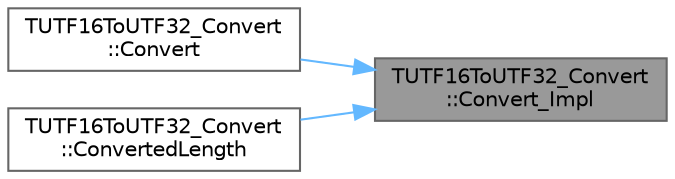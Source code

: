 digraph "TUTF16ToUTF32_Convert::Convert_Impl"
{
 // INTERACTIVE_SVG=YES
 // LATEX_PDF_SIZE
  bgcolor="transparent";
  edge [fontname=Helvetica,fontsize=10,labelfontname=Helvetica,labelfontsize=10];
  node [fontname=Helvetica,fontsize=10,shape=box,height=0.2,width=0.4];
  rankdir="RL";
  Node1 [id="Node000001",label="TUTF16ToUTF32_Convert\l::Convert_Impl",height=0.2,width=0.4,color="gray40", fillcolor="grey60", style="filled", fontcolor="black",tooltip="Read Source string, converting the data from UTF-16 into UTF-32, and placing these in the Destination..."];
  Node1 -> Node2 [id="edge1_Node000001_Node000002",dir="back",color="steelblue1",style="solid",tooltip=" "];
  Node2 [id="Node000002",label="TUTF16ToUTF32_Convert\l::Convert",height=0.2,width=0.4,color="grey40", fillcolor="white", style="filled",URL="$da/dd1/classTUTF16ToUTF32__Convert.html#a22264e86c40bdde740724c7c53c01325",tooltip="Converts the UTF-16 string to UTF-32."];
  Node1 -> Node3 [id="edge2_Node000001_Node000003",dir="back",color="steelblue1",style="solid",tooltip=" "];
  Node3 [id="Node000003",label="TUTF16ToUTF32_Convert\l::ConvertedLength",height=0.2,width=0.4,color="grey40", fillcolor="white", style="filled",URL="$da/dd1/classTUTF16ToUTF32__Convert.html#ad1379878d4a0469a6eeff0017cb5a802",tooltip="Determines the length of the converted string."];
}
